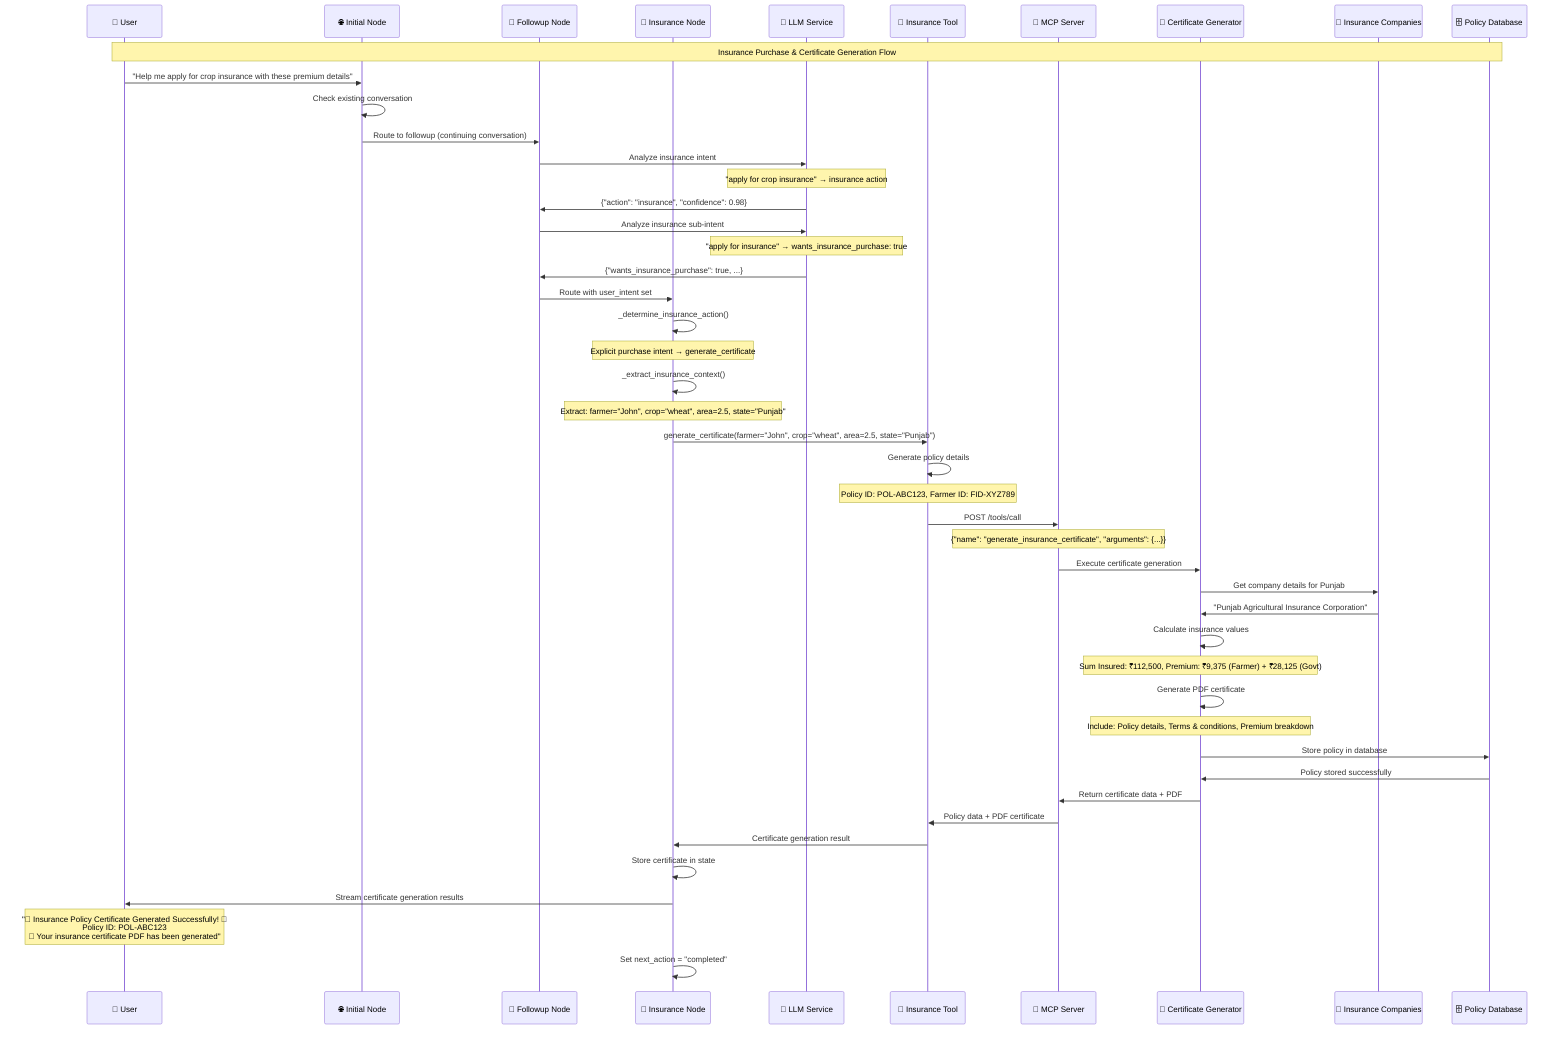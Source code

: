 sequenceDiagram
    participant U as 👤 User
    participant I as 🌐 Initial Node
    participant F as 🔄 Followup Node
    participant IN as 🏦 Insurance Node
    participant LLM as 🤖 LLM Service
    participant IT as 🔧 Insurance Tool
    participant MCP as 🏢 MCP Server
    participant CG as 📄 Certificate Generator
    participant IC as 🏢 Insurance Companies
    participant DB as 🗄️ Policy Database
    
    Note over U,DB: Insurance Purchase & Certificate Generation Flow
    
    U->>I: "Help me apply for crop insurance with these premium details"
    I->>I: Check existing conversation
    I->>F: Route to followup (continuing conversation)
    
    F->>LLM: Analyze insurance intent
    Note over LLM: "apply for crop insurance" → insurance action
    LLM->>F: {"action": "insurance", "confidence": 0.98}
    
    F->>LLM: Analyze insurance sub-intent
    Note over LLM: "apply for insurance" → wants_insurance_purchase: true
    LLM->>F: {"wants_insurance_purchase": true, ...}
    
    F->>IN: Route with user_intent set
    IN->>IN: _determine_insurance_action()
    Note over IN: Explicit purchase intent → generate_certificate
    
    IN->>IN: _extract_insurance_context()
    Note over IN: Extract: farmer="John", crop="wheat", area=2.5, state="Punjab"
    
    IN->>IT: generate_certificate(farmer="John", crop="wheat", area=2.5, state="Punjab")
    IT->>IT: Generate policy details
    Note over IT: Policy ID: POL-ABC123, Farmer ID: FID-XYZ789
    
    IT->>MCP: POST /tools/call
    Note over MCP: {"name": "generate_insurance_certificate", "arguments": {...}}
    
    MCP->>CG: Execute certificate generation
    CG->>IC: Get company details for Punjab
    IC->>CG: "Punjab Agricultural Insurance Corporation"
    
    CG->>CG: Calculate insurance values
    Note over CG: Sum Insured: ₹112,500, Premium: ₹9,375 (Farmer) + ₹28,125 (Govt)
    
    CG->>CG: Generate PDF certificate
    Note over CG: Include: Policy details, Terms & conditions, Premium breakdown
    
    CG->>DB: Store policy in database
    DB->>CG: Policy stored successfully
    
    CG->>MCP: Return certificate data + PDF
    MCP->>IT: Policy data + PDF certificate
    
    IT->>IN: Certificate generation result
    IN->>IN: Store certificate in state
    IN->>U: Stream certificate generation results
    Note over U: "🏦 Insurance Policy Certificate Generated Successfully! 🎉<br/>Policy ID: POL-ABC123<br/>📄 Your insurance certificate PDF has been generated"
    
    IN->>IN: Set next_action = "completed"
